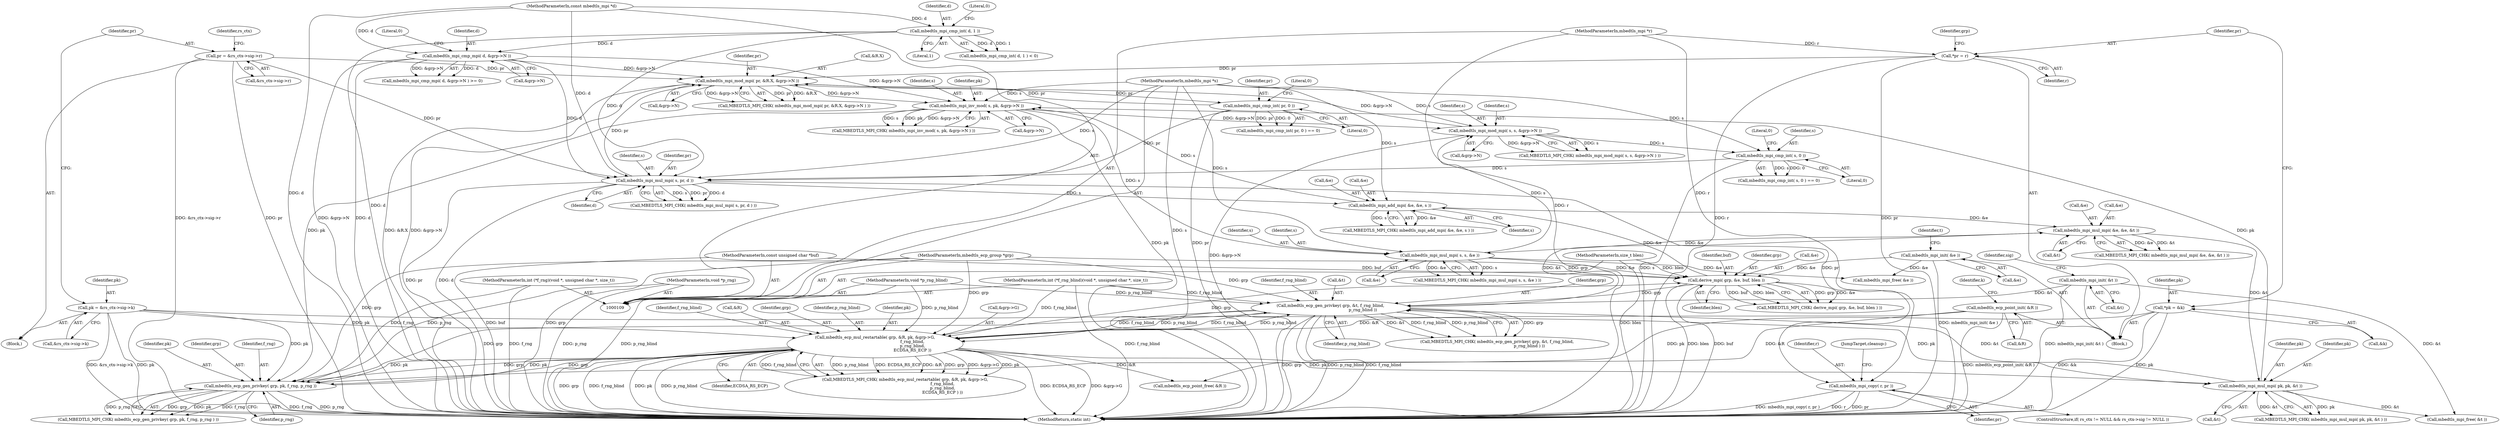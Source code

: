 digraph "0_mbedtls_33f66ba6fd234114aa37f0209dac031bb2870a9b_0@API" {
"1000436" [label="(Call,mbedtls_mpi_copy( r, pr ))"];
"1000111" [label="(MethodParameterIn,mbedtls_mpi *r)"];
"1000374" [label="(Call,mbedtls_mpi_mul_mpi( s, pr, d ))"];
"1000422" [label="(Call,mbedtls_mpi_cmp_int( s, 0 ))"];
"1000414" [label="(Call,mbedtls_mpi_mod_mpi( s, s, &grp->N ))"];
"1000408" [label="(Call,mbedtls_mpi_mul_mpi( s, s, &e ))"];
"1000400" [label="(Call,mbedtls_mpi_inv_mod( s, pk, &grp->N ))"];
"1000379" [label="(Call,mbedtls_mpi_add_mpi( &e, &e, s ))"];
"1000360" [label="(Call,derive_mpi( grp, &e, buf, blen ))"];
"1000309" [label="(Call,mbedtls_ecp_mul_restartable( grp, &R, pk, &grp->G,\n                                                          f_rng_blind,\n                                                          p_rng_blind,\n                                                          ECDSA_RS_ECP ))"];
"1000285" [label="(Call,mbedtls_ecp_gen_privkey( grp, pk, f_rng, p_rng ))"];
"1000367" [label="(Call,mbedtls_ecp_gen_privkey( grp, &t, f_rng_blind,\n                                                  p_rng_blind ))"];
"1000110" [label="(MethodParameterIn,mbedtls_ecp_group *grp)"];
"1000394" [label="(Call,mbedtls_mpi_mul_mpi( pk, pk, &t ))"];
"1000216" [label="(Call,pk = &rs_ctx->sig->k)"];
"1000386" [label="(Call,mbedtls_mpi_mul_mpi( &e, &e, &t ))"];
"1000184" [label="(Call,mbedtls_mpi_init( &t ))"];
"1000118" [label="(MethodParameterIn,int (*f_rng_blind)(void *, unsigned char *, size_t))"];
"1000119" [label="(MethodParameterIn,void *p_rng_blind)"];
"1000140" [label="(Call,*pk = &k)"];
"1000116" [label="(MethodParameterIn,int (*f_rng)(void *, unsigned char *, size_t))"];
"1000117" [label="(MethodParameterIn,void *p_rng)"];
"1000175" [label="(Call,mbedtls_ecp_point_init( &R ))"];
"1000181" [label="(Call,mbedtls_mpi_init( &e ))"];
"1000114" [label="(MethodParameterIn,const unsigned char *buf)"];
"1000115" [label="(MethodParameterIn,size_t blen)"];
"1000112" [label="(MethodParameterIn,mbedtls_mpi *s)"];
"1000166" [label="(Call,mbedtls_mpi_cmp_mpi( d, &grp->N ))"];
"1000161" [label="(Call,mbedtls_mpi_cmp_int( d, 1 ))"];
"1000113" [label="(MethodParameterIn,const mbedtls_mpi *d)"];
"1000322" [label="(Call,mbedtls_mpi_mod_mpi( pr, &R.X, &grp->N ))"];
"1000333" [label="(Call,mbedtls_mpi_cmp_int( pr, 0 ))"];
"1000145" [label="(Call,*pr = r)"];
"1000224" [label="(Call,pr = &rs_ctx->sig->r)"];
"1000396" [label="(Identifier,pk)"];
"1000334" [label="(Identifier,pr)"];
"1000175" [label="(Call,mbedtls_ecp_point_init( &R ))"];
"1000180" [label="(Identifier,k)"];
"1000449" [label="(Call,mbedtls_mpi_free( &t ))"];
"1000409" [label="(Identifier,s)"];
"1000142" [label="(Call,&k)"];
"1000140" [label="(Call,*pk = &k)"];
"1000314" [label="(Call,&grp->G)"];
"1000386" [label="(Call,mbedtls_mpi_mul_mpi( &e, &e, &t ))"];
"1000456" [label="(MethodReturn,static int)"];
"1000422" [label="(Call,mbedtls_mpi_cmp_int( s, 0 ))"];
"1000411" [label="(Call,&e)"];
"1000216" [label="(Call,pk = &rs_ctx->sig->k)"];
"1000111" [label="(MethodParameterIn,mbedtls_mpi *r)"];
"1000439" [label="(JumpTarget,cleanup:)"];
"1000112" [label="(MethodParameterIn,mbedtls_mpi *s)"];
"1000378" [label="(Call,MBEDTLS_MPI_CHK( mbedtls_mpi_add_mpi( &e, &e, s ) ))"];
"1000394" [label="(Call,mbedtls_mpi_mul_mpi( pk, pk, &t ))"];
"1000413" [label="(Call,MBEDTLS_MPI_CHK( mbedtls_mpi_mod_mpi( s, s, &grp->N ) ))"];
"1000145" [label="(Call,*pr = r)"];
"1000364" [label="(Identifier,buf)"];
"1000368" [label="(Identifier,grp)"];
"1000318" [label="(Identifier,f_rng_blind)"];
"1000328" [label="(Call,&grp->N)"];
"1000393" [label="(Call,MBEDTLS_MPI_CHK( mbedtls_mpi_mul_mpi( pk, pk, &t ) ))"];
"1000217" [label="(Identifier,pk)"];
"1000236" [label="(Identifier,rs_ctx)"];
"1000114" [label="(MethodParameterIn,const unsigned char *buf)"];
"1000166" [label="(Call,mbedtls_mpi_cmp_mpi( d, &grp->N ))"];
"1000181" [label="(Call,mbedtls_mpi_init( &e ))"];
"1000121" [label="(Block,)"];
"1000335" [label="(Literal,0)"];
"1000182" [label="(Call,&e)"];
"1000385" [label="(Call,MBEDTLS_MPI_CHK( mbedtls_mpi_mul_mpi( &e, &e, &t ) ))"];
"1000400" [label="(Call,mbedtls_mpi_inv_mod( s, pk, &grp->N ))"];
"1000424" [label="(Literal,0)"];
"1000226" [label="(Call,&rs_ctx->sig->r)"];
"1000320" [label="(Identifier,ECDSA_RS_ECP)"];
"1000391" [label="(Call,&t)"];
"1000141" [label="(Identifier,pk)"];
"1000162" [label="(Identifier,d)"];
"1000417" [label="(Call,&grp->N)"];
"1000408" [label="(Call,mbedtls_mpi_mul_mpi( s, s, &e ))"];
"1000163" [label="(Literal,1)"];
"1000118" [label="(MethodParameterIn,int (*f_rng_blind)(void *, unsigned char *, size_t))"];
"1000375" [label="(Identifier,s)"];
"1000284" [label="(Call,MBEDTLS_MPI_CHK( mbedtls_ecp_gen_privkey( grp, pk, f_rng, p_rng ) ))"];
"1000176" [label="(Call,&R)"];
"1000147" [label="(Identifier,r)"];
"1000185" [label="(Call,&t)"];
"1000415" [label="(Identifier,s)"];
"1000366" [label="(Call,MBEDTLS_MPI_CHK( mbedtls_ecp_gen_privkey( grp, &t, f_rng_blind,\n                                                  p_rng_blind ) ))"];
"1000376" [label="(Identifier,pr)"];
"1000152" [label="(Identifier,grp)"];
"1000324" [label="(Call,&R.X)"];
"1000199" [label="(Block,)"];
"1000116" [label="(MethodParameterIn,int (*f_rng)(void *, unsigned char *, size_t))"];
"1000285" [label="(Call,mbedtls_ecp_gen_privkey( grp, pk, f_rng, p_rng ))"];
"1000188" [label="(Identifier,sig)"];
"1000416" [label="(Identifier,s)"];
"1000426" [label="(ControlStructure,if( rs_ctx != NULL && rs_ctx->sig != NULL ))"];
"1000365" [label="(Identifier,blen)"];
"1000438" [label="(Identifier,pr)"];
"1000336" [label="(Literal,0)"];
"1000373" [label="(Call,MBEDTLS_MPI_CHK( mbedtls_mpi_mul_mpi( s, pr, d ) ))"];
"1000117" [label="(MethodParameterIn,void *p_rng)"];
"1000119" [label="(MethodParameterIn,void *p_rng_blind)"];
"1000323" [label="(Identifier,pr)"];
"1000110" [label="(MethodParameterIn,mbedtls_ecp_group *grp)"];
"1000387" [label="(Call,&e)"];
"1000395" [label="(Identifier,pk)"];
"1000374" [label="(Call,mbedtls_mpi_mul_mpi( s, pr, d ))"];
"1000308" [label="(Call,MBEDTLS_MPI_CHK( mbedtls_ecp_mul_restartable( grp, &R, pk, &grp->G,\n                                                          f_rng_blind,\n                                                          p_rng_blind,\n                                                          ECDSA_RS_ECP ) ))"];
"1000113" [label="(MethodParameterIn,const mbedtls_mpi *d)"];
"1000421" [label="(Call,mbedtls_mpi_cmp_int( s, 0 ) == 0)"];
"1000164" [label="(Literal,0)"];
"1000311" [label="(Call,&R)"];
"1000397" [label="(Call,&t)"];
"1000310" [label="(Identifier,grp)"];
"1000165" [label="(Call,mbedtls_mpi_cmp_mpi( d, &grp->N ) >= 0)"];
"1000382" [label="(Call,&e)"];
"1000309" [label="(Call,mbedtls_ecp_mul_restartable( grp, &R, pk, &grp->G,\n                                                          f_rng_blind,\n                                                          p_rng_blind,\n                                                          ECDSA_RS_ECP ))"];
"1000287" [label="(Identifier,pk)"];
"1000425" [label="(Literal,0)"];
"1000407" [label="(Call,MBEDTLS_MPI_CHK( mbedtls_mpi_mul_mpi( s, s, &e ) ))"];
"1000371" [label="(Identifier,f_rng_blind)"];
"1000367" [label="(Call,mbedtls_ecp_gen_privkey( grp, &t, f_rng_blind,\n                                                  p_rng_blind ))"];
"1000414" [label="(Call,mbedtls_mpi_mod_mpi( s, s, &grp->N ))"];
"1000333" [label="(Call,mbedtls_mpi_cmp_int( pr, 0 ))"];
"1000225" [label="(Identifier,pr)"];
"1000437" [label="(Identifier,r)"];
"1000167" [label="(Identifier,d)"];
"1000360" [label="(Call,derive_mpi( grp, &e, buf, blen ))"];
"1000289" [label="(Identifier,p_rng)"];
"1000403" [label="(Call,&grp->N)"];
"1000286" [label="(Identifier,grp)"];
"1000146" [label="(Identifier,pr)"];
"1000380" [label="(Call,&e)"];
"1000361" [label="(Identifier,grp)"];
"1000399" [label="(Call,MBEDTLS_MPI_CHK( mbedtls_mpi_inv_mod( s, pk, &grp->N ) ))"];
"1000372" [label="(Identifier,p_rng_blind)"];
"1000446" [label="(Call,mbedtls_mpi_free( &e ))"];
"1000384" [label="(Identifier,s)"];
"1000369" [label="(Call,&t)"];
"1000321" [label="(Call,MBEDTLS_MPI_CHK( mbedtls_mpi_mod_mpi( pr, &R.X, &grp->N ) ))"];
"1000168" [label="(Call,&grp->N)"];
"1000115" [label="(MethodParameterIn,size_t blen)"];
"1000436" [label="(Call,mbedtls_mpi_copy( r, pr ))"];
"1000186" [label="(Identifier,t)"];
"1000319" [label="(Identifier,p_rng_blind)"];
"1000161" [label="(Call,mbedtls_mpi_cmp_int( d, 1 ))"];
"1000359" [label="(Call,MBEDTLS_MPI_CHK( derive_mpi( grp, &e, buf, blen ) ))"];
"1000332" [label="(Call,mbedtls_mpi_cmp_int( pr, 0 ) == 0)"];
"1000172" [label="(Literal,0)"];
"1000440" [label="(Call,mbedtls_ecp_point_free( &R ))"];
"1000160" [label="(Call,mbedtls_mpi_cmp_int( d, 1 ) < 0)"];
"1000377" [label="(Identifier,d)"];
"1000401" [label="(Identifier,s)"];
"1000313" [label="(Identifier,pk)"];
"1000184" [label="(Call,mbedtls_mpi_init( &t ))"];
"1000423" [label="(Identifier,s)"];
"1000224" [label="(Call,pr = &rs_ctx->sig->r)"];
"1000288" [label="(Identifier,f_rng)"];
"1000322" [label="(Call,mbedtls_mpi_mod_mpi( pr, &R.X, &grp->N ))"];
"1000410" [label="(Identifier,s)"];
"1000389" [label="(Call,&e)"];
"1000402" [label="(Identifier,pk)"];
"1000218" [label="(Call,&rs_ctx->sig->k)"];
"1000379" [label="(Call,mbedtls_mpi_add_mpi( &e, &e, s ))"];
"1000362" [label="(Call,&e)"];
"1000436" -> "1000426"  [label="AST: "];
"1000436" -> "1000438"  [label="CFG: "];
"1000437" -> "1000436"  [label="AST: "];
"1000438" -> "1000436"  [label="AST: "];
"1000439" -> "1000436"  [label="CFG: "];
"1000436" -> "1000456"  [label="DDG: mbedtls_mpi_copy( r, pr )"];
"1000436" -> "1000456"  [label="DDG: r"];
"1000436" -> "1000456"  [label="DDG: pr"];
"1000111" -> "1000436"  [label="DDG: r"];
"1000374" -> "1000436"  [label="DDG: pr"];
"1000111" -> "1000109"  [label="AST: "];
"1000111" -> "1000456"  [label="DDG: r"];
"1000111" -> "1000145"  [label="DDG: r"];
"1000374" -> "1000373"  [label="AST: "];
"1000374" -> "1000377"  [label="CFG: "];
"1000375" -> "1000374"  [label="AST: "];
"1000376" -> "1000374"  [label="AST: "];
"1000377" -> "1000374"  [label="AST: "];
"1000373" -> "1000374"  [label="CFG: "];
"1000374" -> "1000456"  [label="DDG: pr"];
"1000374" -> "1000456"  [label="DDG: d"];
"1000374" -> "1000322"  [label="DDG: pr"];
"1000374" -> "1000373"  [label="DDG: s"];
"1000374" -> "1000373"  [label="DDG: pr"];
"1000374" -> "1000373"  [label="DDG: d"];
"1000422" -> "1000374"  [label="DDG: s"];
"1000112" -> "1000374"  [label="DDG: s"];
"1000333" -> "1000374"  [label="DDG: pr"];
"1000224" -> "1000374"  [label="DDG: pr"];
"1000166" -> "1000374"  [label="DDG: d"];
"1000161" -> "1000374"  [label="DDG: d"];
"1000113" -> "1000374"  [label="DDG: d"];
"1000374" -> "1000379"  [label="DDG: s"];
"1000422" -> "1000421"  [label="AST: "];
"1000422" -> "1000424"  [label="CFG: "];
"1000423" -> "1000422"  [label="AST: "];
"1000424" -> "1000422"  [label="AST: "];
"1000425" -> "1000422"  [label="CFG: "];
"1000422" -> "1000456"  [label="DDG: s"];
"1000422" -> "1000421"  [label="DDG: s"];
"1000422" -> "1000421"  [label="DDG: 0"];
"1000414" -> "1000422"  [label="DDG: s"];
"1000112" -> "1000422"  [label="DDG: s"];
"1000414" -> "1000413"  [label="AST: "];
"1000414" -> "1000417"  [label="CFG: "];
"1000415" -> "1000414"  [label="AST: "];
"1000416" -> "1000414"  [label="AST: "];
"1000417" -> "1000414"  [label="AST: "];
"1000413" -> "1000414"  [label="CFG: "];
"1000414" -> "1000456"  [label="DDG: &grp->N"];
"1000414" -> "1000322"  [label="DDG: &grp->N"];
"1000414" -> "1000413"  [label="DDG: s"];
"1000414" -> "1000413"  [label="DDG: &grp->N"];
"1000408" -> "1000414"  [label="DDG: s"];
"1000112" -> "1000414"  [label="DDG: s"];
"1000400" -> "1000414"  [label="DDG: &grp->N"];
"1000408" -> "1000407"  [label="AST: "];
"1000408" -> "1000411"  [label="CFG: "];
"1000409" -> "1000408"  [label="AST: "];
"1000410" -> "1000408"  [label="AST: "];
"1000411" -> "1000408"  [label="AST: "];
"1000407" -> "1000408"  [label="CFG: "];
"1000408" -> "1000360"  [label="DDG: &e"];
"1000408" -> "1000407"  [label="DDG: s"];
"1000408" -> "1000407"  [label="DDG: &e"];
"1000400" -> "1000408"  [label="DDG: s"];
"1000112" -> "1000408"  [label="DDG: s"];
"1000386" -> "1000408"  [label="DDG: &e"];
"1000408" -> "1000446"  [label="DDG: &e"];
"1000400" -> "1000399"  [label="AST: "];
"1000400" -> "1000403"  [label="CFG: "];
"1000401" -> "1000400"  [label="AST: "];
"1000402" -> "1000400"  [label="AST: "];
"1000403" -> "1000400"  [label="AST: "];
"1000399" -> "1000400"  [label="CFG: "];
"1000400" -> "1000456"  [label="DDG: pk"];
"1000400" -> "1000285"  [label="DDG: pk"];
"1000400" -> "1000399"  [label="DDG: s"];
"1000400" -> "1000399"  [label="DDG: pk"];
"1000400" -> "1000399"  [label="DDG: &grp->N"];
"1000379" -> "1000400"  [label="DDG: s"];
"1000112" -> "1000400"  [label="DDG: s"];
"1000394" -> "1000400"  [label="DDG: pk"];
"1000166" -> "1000400"  [label="DDG: &grp->N"];
"1000322" -> "1000400"  [label="DDG: &grp->N"];
"1000379" -> "1000378"  [label="AST: "];
"1000379" -> "1000384"  [label="CFG: "];
"1000380" -> "1000379"  [label="AST: "];
"1000382" -> "1000379"  [label="AST: "];
"1000384" -> "1000379"  [label="AST: "];
"1000378" -> "1000379"  [label="CFG: "];
"1000379" -> "1000378"  [label="DDG: &e"];
"1000379" -> "1000378"  [label="DDG: s"];
"1000360" -> "1000379"  [label="DDG: &e"];
"1000112" -> "1000379"  [label="DDG: s"];
"1000379" -> "1000386"  [label="DDG: &e"];
"1000360" -> "1000359"  [label="AST: "];
"1000360" -> "1000365"  [label="CFG: "];
"1000361" -> "1000360"  [label="AST: "];
"1000362" -> "1000360"  [label="AST: "];
"1000364" -> "1000360"  [label="AST: "];
"1000365" -> "1000360"  [label="AST: "];
"1000359" -> "1000360"  [label="CFG: "];
"1000360" -> "1000456"  [label="DDG: blen"];
"1000360" -> "1000456"  [label="DDG: buf"];
"1000360" -> "1000359"  [label="DDG: grp"];
"1000360" -> "1000359"  [label="DDG: &e"];
"1000360" -> "1000359"  [label="DDG: buf"];
"1000360" -> "1000359"  [label="DDG: blen"];
"1000309" -> "1000360"  [label="DDG: grp"];
"1000110" -> "1000360"  [label="DDG: grp"];
"1000181" -> "1000360"  [label="DDG: &e"];
"1000114" -> "1000360"  [label="DDG: buf"];
"1000115" -> "1000360"  [label="DDG: blen"];
"1000360" -> "1000367"  [label="DDG: grp"];
"1000309" -> "1000308"  [label="AST: "];
"1000309" -> "1000320"  [label="CFG: "];
"1000310" -> "1000309"  [label="AST: "];
"1000311" -> "1000309"  [label="AST: "];
"1000313" -> "1000309"  [label="AST: "];
"1000314" -> "1000309"  [label="AST: "];
"1000318" -> "1000309"  [label="AST: "];
"1000319" -> "1000309"  [label="AST: "];
"1000320" -> "1000309"  [label="AST: "];
"1000308" -> "1000309"  [label="CFG: "];
"1000309" -> "1000456"  [label="DDG: grp"];
"1000309" -> "1000456"  [label="DDG: f_rng_blind"];
"1000309" -> "1000456"  [label="DDG: pk"];
"1000309" -> "1000456"  [label="DDG: p_rng_blind"];
"1000309" -> "1000456"  [label="DDG: ECDSA_RS_ECP"];
"1000309" -> "1000456"  [label="DDG: &grp->G"];
"1000309" -> "1000285"  [label="DDG: grp"];
"1000309" -> "1000285"  [label="DDG: pk"];
"1000309" -> "1000308"  [label="DDG: p_rng_blind"];
"1000309" -> "1000308"  [label="DDG: ECDSA_RS_ECP"];
"1000309" -> "1000308"  [label="DDG: &R"];
"1000309" -> "1000308"  [label="DDG: grp"];
"1000309" -> "1000308"  [label="DDG: &grp->G"];
"1000309" -> "1000308"  [label="DDG: pk"];
"1000309" -> "1000308"  [label="DDG: f_rng_blind"];
"1000285" -> "1000309"  [label="DDG: grp"];
"1000285" -> "1000309"  [label="DDG: pk"];
"1000110" -> "1000309"  [label="DDG: grp"];
"1000175" -> "1000309"  [label="DDG: &R"];
"1000216" -> "1000309"  [label="DDG: pk"];
"1000367" -> "1000309"  [label="DDG: f_rng_blind"];
"1000367" -> "1000309"  [label="DDG: p_rng_blind"];
"1000118" -> "1000309"  [label="DDG: f_rng_blind"];
"1000119" -> "1000309"  [label="DDG: p_rng_blind"];
"1000309" -> "1000367"  [label="DDG: f_rng_blind"];
"1000309" -> "1000367"  [label="DDG: p_rng_blind"];
"1000309" -> "1000394"  [label="DDG: pk"];
"1000309" -> "1000440"  [label="DDG: &R"];
"1000285" -> "1000284"  [label="AST: "];
"1000285" -> "1000289"  [label="CFG: "];
"1000286" -> "1000285"  [label="AST: "];
"1000287" -> "1000285"  [label="AST: "];
"1000288" -> "1000285"  [label="AST: "];
"1000289" -> "1000285"  [label="AST: "];
"1000284" -> "1000285"  [label="CFG: "];
"1000285" -> "1000456"  [label="DDG: p_rng"];
"1000285" -> "1000456"  [label="DDG: f_rng"];
"1000285" -> "1000284"  [label="DDG: grp"];
"1000285" -> "1000284"  [label="DDG: pk"];
"1000285" -> "1000284"  [label="DDG: f_rng"];
"1000285" -> "1000284"  [label="DDG: p_rng"];
"1000367" -> "1000285"  [label="DDG: grp"];
"1000110" -> "1000285"  [label="DDG: grp"];
"1000140" -> "1000285"  [label="DDG: pk"];
"1000216" -> "1000285"  [label="DDG: pk"];
"1000116" -> "1000285"  [label="DDG: f_rng"];
"1000117" -> "1000285"  [label="DDG: p_rng"];
"1000367" -> "1000366"  [label="AST: "];
"1000367" -> "1000372"  [label="CFG: "];
"1000368" -> "1000367"  [label="AST: "];
"1000369" -> "1000367"  [label="AST: "];
"1000371" -> "1000367"  [label="AST: "];
"1000372" -> "1000367"  [label="AST: "];
"1000366" -> "1000367"  [label="CFG: "];
"1000367" -> "1000456"  [label="DDG: grp"];
"1000367" -> "1000456"  [label="DDG: p_rng_blind"];
"1000367" -> "1000456"  [label="DDG: f_rng_blind"];
"1000367" -> "1000366"  [label="DDG: grp"];
"1000367" -> "1000366"  [label="DDG: &t"];
"1000367" -> "1000366"  [label="DDG: f_rng_blind"];
"1000367" -> "1000366"  [label="DDG: p_rng_blind"];
"1000110" -> "1000367"  [label="DDG: grp"];
"1000394" -> "1000367"  [label="DDG: &t"];
"1000184" -> "1000367"  [label="DDG: &t"];
"1000118" -> "1000367"  [label="DDG: f_rng_blind"];
"1000119" -> "1000367"  [label="DDG: p_rng_blind"];
"1000367" -> "1000386"  [label="DDG: &t"];
"1000110" -> "1000109"  [label="AST: "];
"1000110" -> "1000456"  [label="DDG: grp"];
"1000394" -> "1000393"  [label="AST: "];
"1000394" -> "1000397"  [label="CFG: "];
"1000395" -> "1000394"  [label="AST: "];
"1000396" -> "1000394"  [label="AST: "];
"1000397" -> "1000394"  [label="AST: "];
"1000393" -> "1000394"  [label="CFG: "];
"1000394" -> "1000393"  [label="DDG: pk"];
"1000394" -> "1000393"  [label="DDG: &t"];
"1000216" -> "1000394"  [label="DDG: pk"];
"1000386" -> "1000394"  [label="DDG: &t"];
"1000394" -> "1000449"  [label="DDG: &t"];
"1000216" -> "1000199"  [label="AST: "];
"1000216" -> "1000218"  [label="CFG: "];
"1000217" -> "1000216"  [label="AST: "];
"1000218" -> "1000216"  [label="AST: "];
"1000225" -> "1000216"  [label="CFG: "];
"1000216" -> "1000456"  [label="DDG: pk"];
"1000216" -> "1000456"  [label="DDG: &rs_ctx->sig->k"];
"1000386" -> "1000385"  [label="AST: "];
"1000386" -> "1000391"  [label="CFG: "];
"1000387" -> "1000386"  [label="AST: "];
"1000389" -> "1000386"  [label="AST: "];
"1000391" -> "1000386"  [label="AST: "];
"1000385" -> "1000386"  [label="CFG: "];
"1000386" -> "1000385"  [label="DDG: &e"];
"1000386" -> "1000385"  [label="DDG: &t"];
"1000184" -> "1000121"  [label="AST: "];
"1000184" -> "1000185"  [label="CFG: "];
"1000185" -> "1000184"  [label="AST: "];
"1000188" -> "1000184"  [label="CFG: "];
"1000184" -> "1000456"  [label="DDG: mbedtls_mpi_init( &t )"];
"1000184" -> "1000449"  [label="DDG: &t"];
"1000118" -> "1000109"  [label="AST: "];
"1000118" -> "1000456"  [label="DDG: f_rng_blind"];
"1000119" -> "1000109"  [label="AST: "];
"1000119" -> "1000456"  [label="DDG: p_rng_blind"];
"1000140" -> "1000121"  [label="AST: "];
"1000140" -> "1000142"  [label="CFG: "];
"1000141" -> "1000140"  [label="AST: "];
"1000142" -> "1000140"  [label="AST: "];
"1000146" -> "1000140"  [label="CFG: "];
"1000140" -> "1000456"  [label="DDG: &k"];
"1000140" -> "1000456"  [label="DDG: pk"];
"1000116" -> "1000109"  [label="AST: "];
"1000116" -> "1000456"  [label="DDG: f_rng"];
"1000117" -> "1000109"  [label="AST: "];
"1000117" -> "1000456"  [label="DDG: p_rng"];
"1000175" -> "1000121"  [label="AST: "];
"1000175" -> "1000176"  [label="CFG: "];
"1000176" -> "1000175"  [label="AST: "];
"1000180" -> "1000175"  [label="CFG: "];
"1000175" -> "1000456"  [label="DDG: mbedtls_ecp_point_init( &R )"];
"1000175" -> "1000440"  [label="DDG: &R"];
"1000181" -> "1000121"  [label="AST: "];
"1000181" -> "1000182"  [label="CFG: "];
"1000182" -> "1000181"  [label="AST: "];
"1000186" -> "1000181"  [label="CFG: "];
"1000181" -> "1000456"  [label="DDG: mbedtls_mpi_init( &e )"];
"1000181" -> "1000446"  [label="DDG: &e"];
"1000114" -> "1000109"  [label="AST: "];
"1000114" -> "1000456"  [label="DDG: buf"];
"1000115" -> "1000109"  [label="AST: "];
"1000115" -> "1000456"  [label="DDG: blen"];
"1000112" -> "1000109"  [label="AST: "];
"1000112" -> "1000456"  [label="DDG: s"];
"1000166" -> "1000165"  [label="AST: "];
"1000166" -> "1000168"  [label="CFG: "];
"1000167" -> "1000166"  [label="AST: "];
"1000168" -> "1000166"  [label="AST: "];
"1000172" -> "1000166"  [label="CFG: "];
"1000166" -> "1000456"  [label="DDG: &grp->N"];
"1000166" -> "1000456"  [label="DDG: d"];
"1000166" -> "1000165"  [label="DDG: d"];
"1000166" -> "1000165"  [label="DDG: &grp->N"];
"1000161" -> "1000166"  [label="DDG: d"];
"1000113" -> "1000166"  [label="DDG: d"];
"1000166" -> "1000322"  [label="DDG: &grp->N"];
"1000161" -> "1000160"  [label="AST: "];
"1000161" -> "1000163"  [label="CFG: "];
"1000162" -> "1000161"  [label="AST: "];
"1000163" -> "1000161"  [label="AST: "];
"1000164" -> "1000161"  [label="CFG: "];
"1000161" -> "1000456"  [label="DDG: d"];
"1000161" -> "1000160"  [label="DDG: d"];
"1000161" -> "1000160"  [label="DDG: 1"];
"1000113" -> "1000161"  [label="DDG: d"];
"1000113" -> "1000109"  [label="AST: "];
"1000113" -> "1000456"  [label="DDG: d"];
"1000322" -> "1000321"  [label="AST: "];
"1000322" -> "1000328"  [label="CFG: "];
"1000323" -> "1000322"  [label="AST: "];
"1000324" -> "1000322"  [label="AST: "];
"1000328" -> "1000322"  [label="AST: "];
"1000321" -> "1000322"  [label="CFG: "];
"1000322" -> "1000456"  [label="DDG: &grp->N"];
"1000322" -> "1000456"  [label="DDG: &R.X"];
"1000322" -> "1000321"  [label="DDG: pr"];
"1000322" -> "1000321"  [label="DDG: &R.X"];
"1000322" -> "1000321"  [label="DDG: &grp->N"];
"1000333" -> "1000322"  [label="DDG: pr"];
"1000145" -> "1000322"  [label="DDG: pr"];
"1000224" -> "1000322"  [label="DDG: pr"];
"1000322" -> "1000333"  [label="DDG: pr"];
"1000333" -> "1000332"  [label="AST: "];
"1000333" -> "1000335"  [label="CFG: "];
"1000334" -> "1000333"  [label="AST: "];
"1000335" -> "1000333"  [label="AST: "];
"1000336" -> "1000333"  [label="CFG: "];
"1000333" -> "1000456"  [label="DDG: pr"];
"1000333" -> "1000332"  [label="DDG: pr"];
"1000333" -> "1000332"  [label="DDG: 0"];
"1000145" -> "1000121"  [label="AST: "];
"1000145" -> "1000147"  [label="CFG: "];
"1000146" -> "1000145"  [label="AST: "];
"1000147" -> "1000145"  [label="AST: "];
"1000152" -> "1000145"  [label="CFG: "];
"1000145" -> "1000456"  [label="DDG: pr"];
"1000145" -> "1000456"  [label="DDG: r"];
"1000224" -> "1000199"  [label="AST: "];
"1000224" -> "1000226"  [label="CFG: "];
"1000225" -> "1000224"  [label="AST: "];
"1000226" -> "1000224"  [label="AST: "];
"1000236" -> "1000224"  [label="CFG: "];
"1000224" -> "1000456"  [label="DDG: pr"];
"1000224" -> "1000456"  [label="DDG: &rs_ctx->sig->r"];
}
